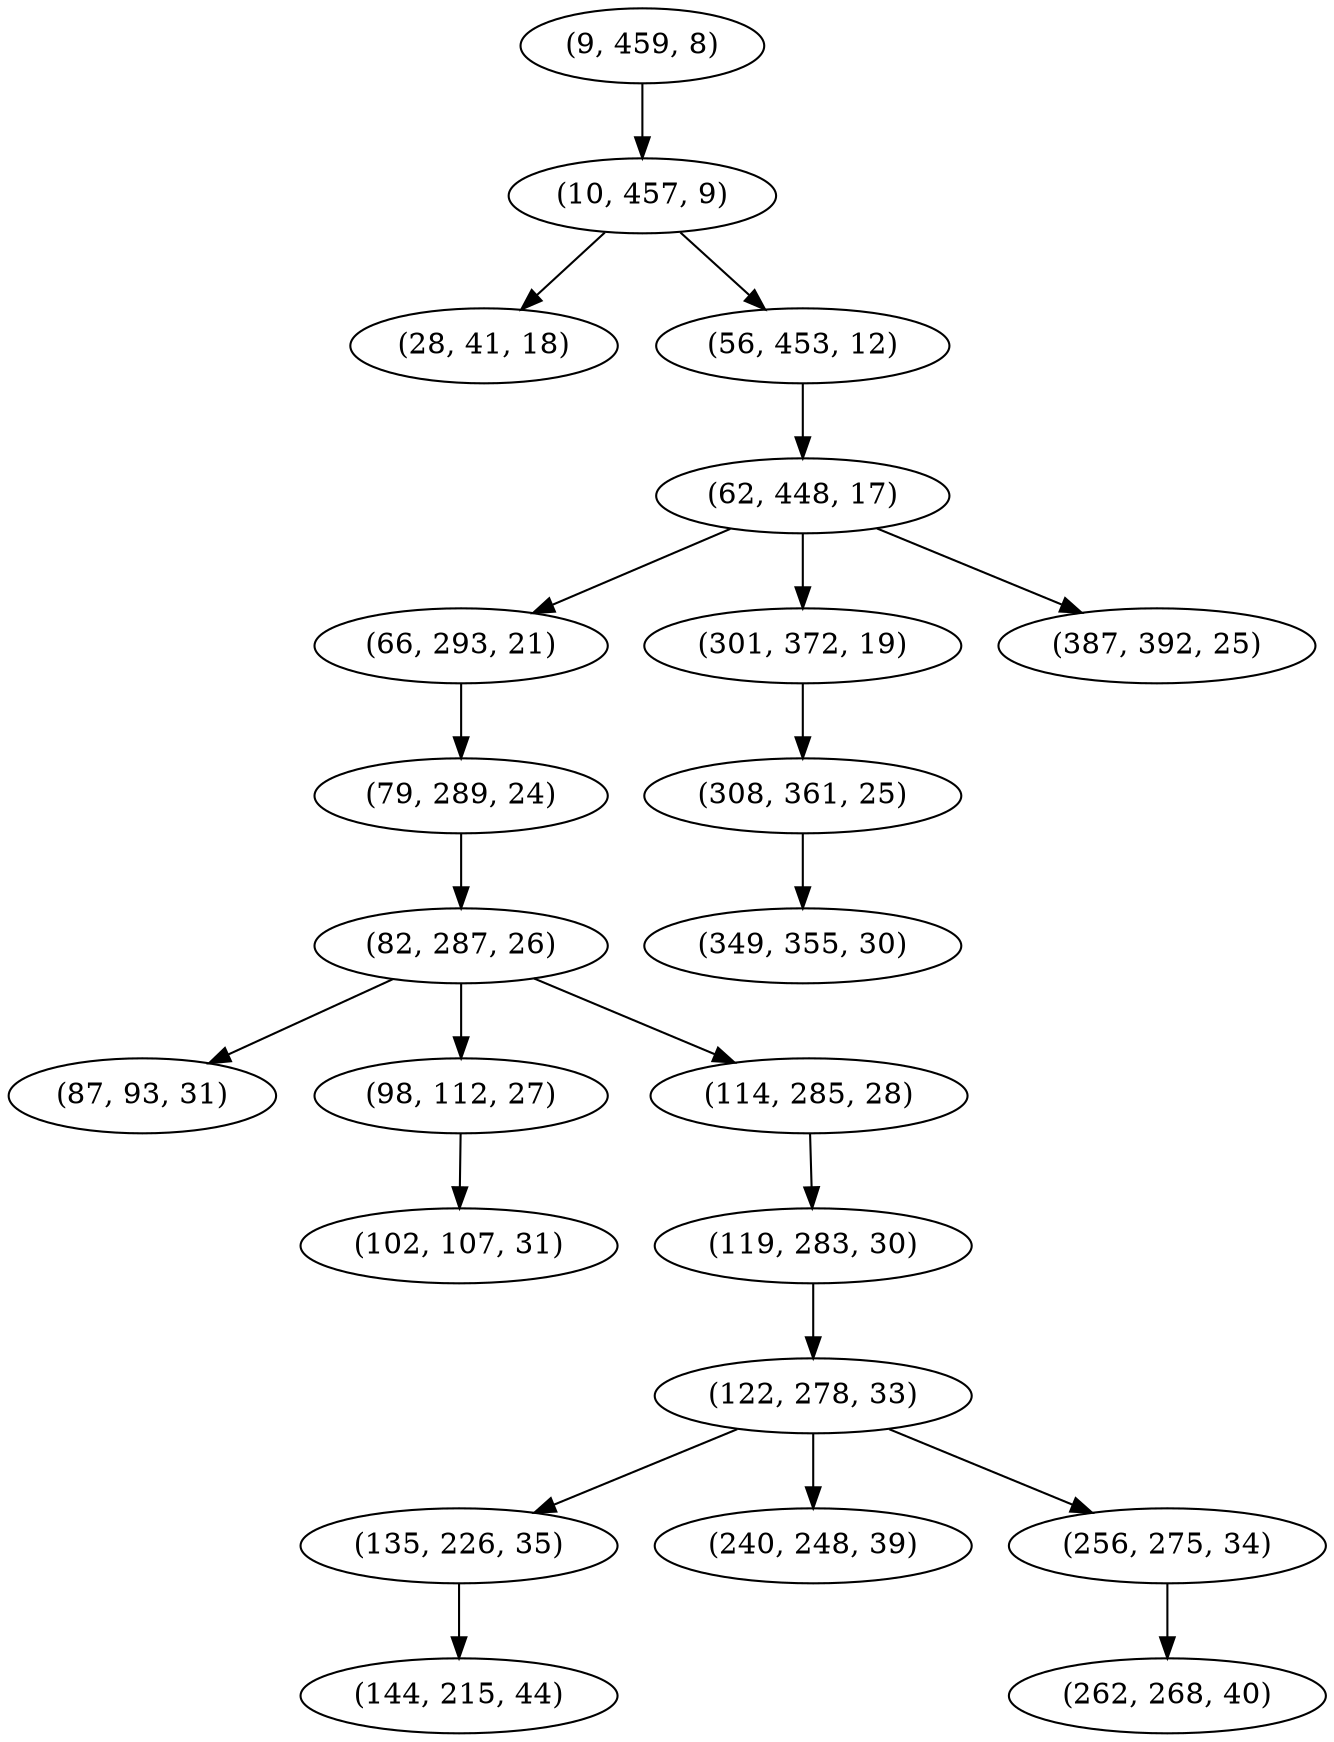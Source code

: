 digraph tree {
    "(9, 459, 8)";
    "(10, 457, 9)";
    "(28, 41, 18)";
    "(56, 453, 12)";
    "(62, 448, 17)";
    "(66, 293, 21)";
    "(79, 289, 24)";
    "(82, 287, 26)";
    "(87, 93, 31)";
    "(98, 112, 27)";
    "(102, 107, 31)";
    "(114, 285, 28)";
    "(119, 283, 30)";
    "(122, 278, 33)";
    "(135, 226, 35)";
    "(144, 215, 44)";
    "(240, 248, 39)";
    "(256, 275, 34)";
    "(262, 268, 40)";
    "(301, 372, 19)";
    "(308, 361, 25)";
    "(349, 355, 30)";
    "(387, 392, 25)";
    "(9, 459, 8)" -> "(10, 457, 9)";
    "(10, 457, 9)" -> "(28, 41, 18)";
    "(10, 457, 9)" -> "(56, 453, 12)";
    "(56, 453, 12)" -> "(62, 448, 17)";
    "(62, 448, 17)" -> "(66, 293, 21)";
    "(62, 448, 17)" -> "(301, 372, 19)";
    "(62, 448, 17)" -> "(387, 392, 25)";
    "(66, 293, 21)" -> "(79, 289, 24)";
    "(79, 289, 24)" -> "(82, 287, 26)";
    "(82, 287, 26)" -> "(87, 93, 31)";
    "(82, 287, 26)" -> "(98, 112, 27)";
    "(82, 287, 26)" -> "(114, 285, 28)";
    "(98, 112, 27)" -> "(102, 107, 31)";
    "(114, 285, 28)" -> "(119, 283, 30)";
    "(119, 283, 30)" -> "(122, 278, 33)";
    "(122, 278, 33)" -> "(135, 226, 35)";
    "(122, 278, 33)" -> "(240, 248, 39)";
    "(122, 278, 33)" -> "(256, 275, 34)";
    "(135, 226, 35)" -> "(144, 215, 44)";
    "(256, 275, 34)" -> "(262, 268, 40)";
    "(301, 372, 19)" -> "(308, 361, 25)";
    "(308, 361, 25)" -> "(349, 355, 30)";
}

